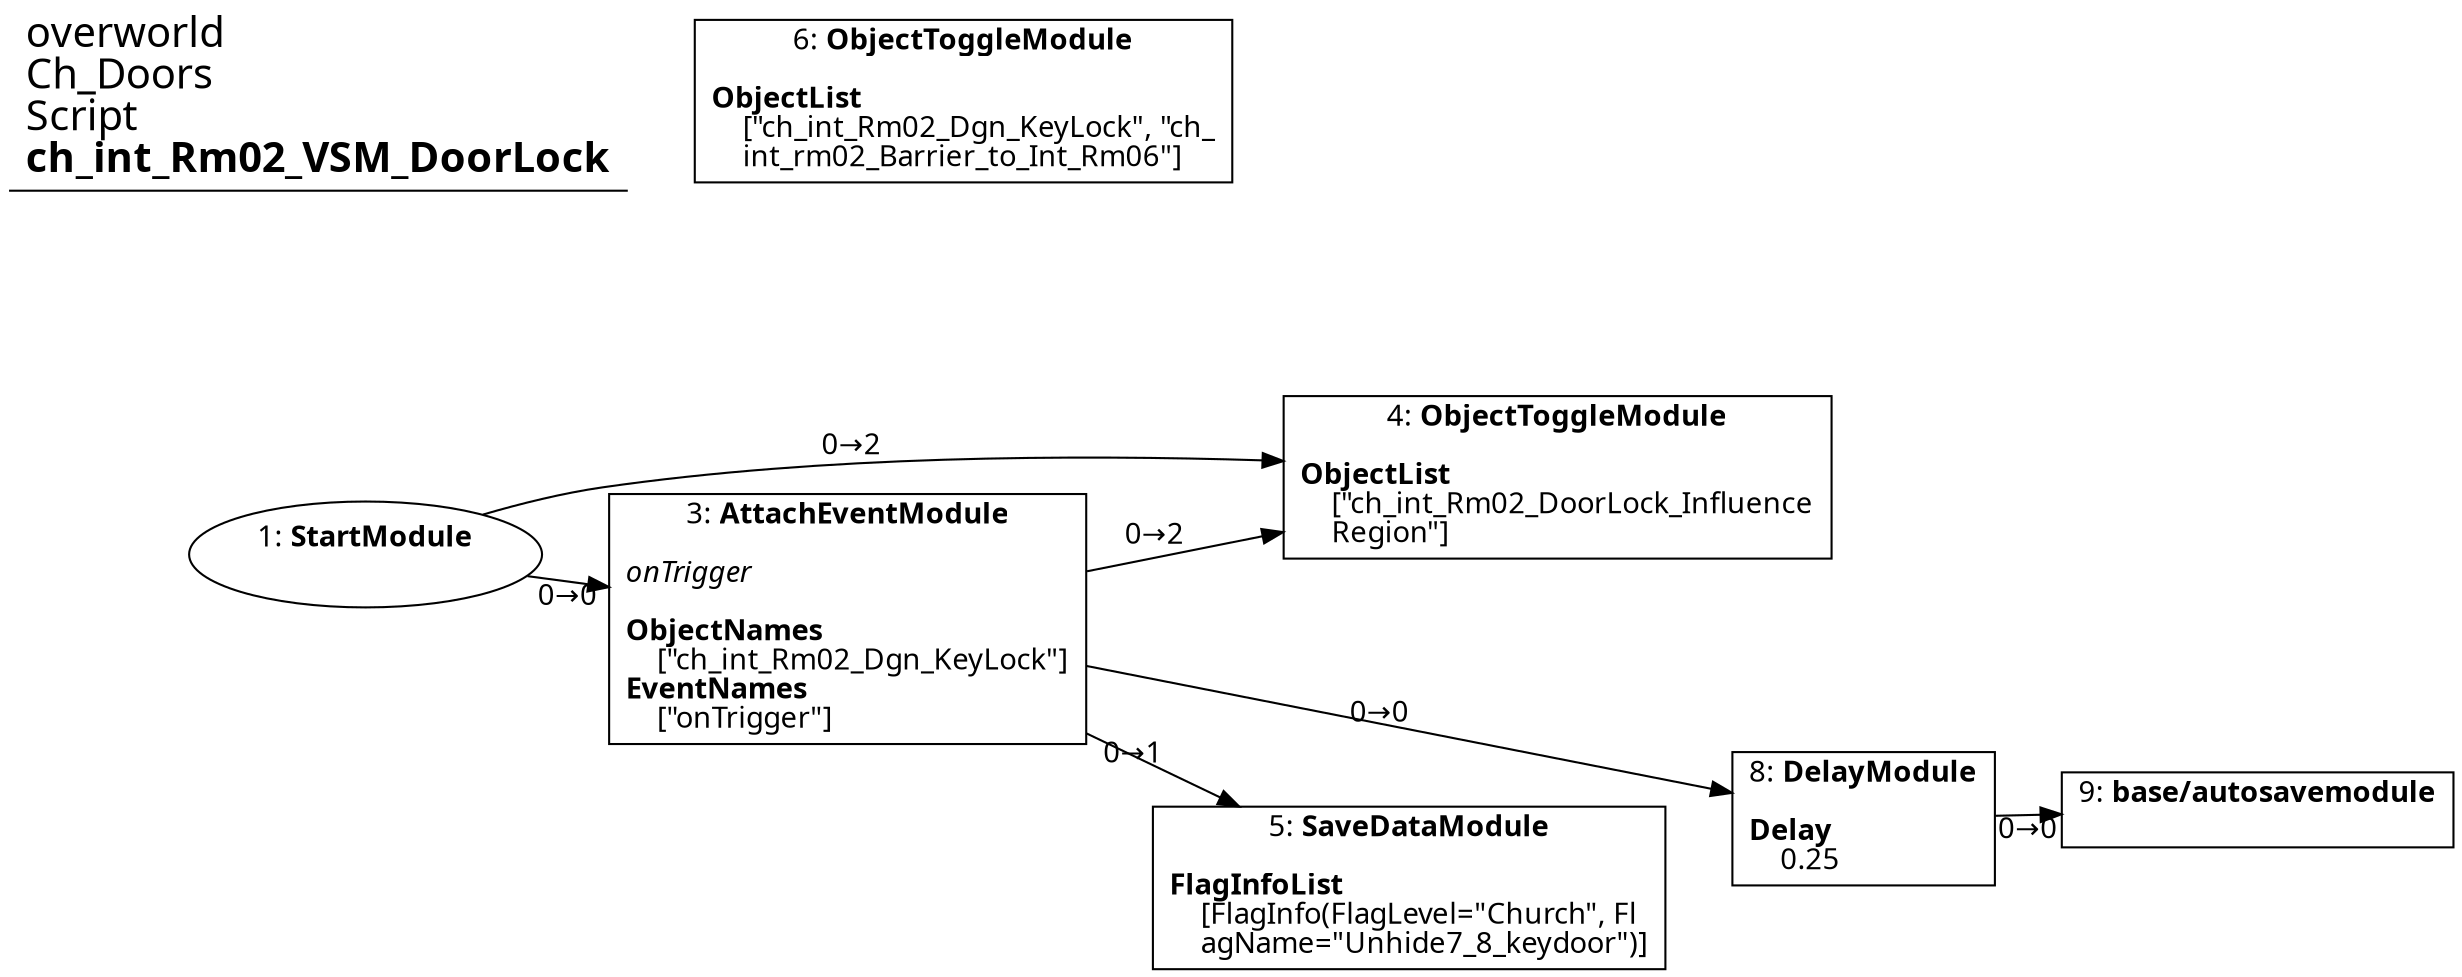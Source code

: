 digraph {
    layout = fdp;
    overlap = prism;
    sep = "+16";
    splines = spline;

    node [ shape = box ];

    graph [ fontname = "Segoe UI" ];
    node [ fontname = "Segoe UI" ];
    edge [ fontname = "Segoe UI" ];

    1 [ label = <1: <b>StartModule</b><br/><br/>> ];
    1 [ shape = oval ]
    1 [ pos = "0.008,-0.277!" ];
    1 -> 3 [ label = "0→0" ];
    1 -> 4 [ label = "0→2" ];

    3 [ label = <3: <b>AttachEventModule</b><br/><br/><i>onTrigger<br align="left"/></i><br align="left"/><b>ObjectNames</b><br align="left"/>    [&quot;ch_int_Rm02_Dgn_KeyLock&quot;]<br align="left"/><b>EventNames</b><br align="left"/>    [&quot;onTrigger&quot;]<br align="left"/>> ];
    3 [ pos = "0.39000002,-0.33600003!" ];
    3 -> 4 [ label = "0→2" ];
    3 -> 5 [ label = "0→1" ];
    3 -> 8 [ label = "0→0" ];

    4 [ label = <4: <b>ObjectToggleModule</b><br/><br/><b>ObjectList</b><br align="left"/>    [&quot;ch_int_Rm02_DoorLock_Influence<br align="left"/>    Region&quot;]<br align="left"/>> ];
    4 [ pos = "0.74,-0.231!" ];

    5 [ label = <5: <b>SaveDataModule</b><br/><br/><b>FlagInfoList</b><br align="left"/>    [FlagInfo(FlagLevel=&quot;Church&quot;, Fl<br align="left"/>    agName=&quot;Unhide7_8_keydoor&quot;)]<br align="left"/>> ];
    5 [ pos = "0.74100006,-0.48400003!" ];

    6 [ label = <6: <b>ObjectToggleModule</b><br/><br/><b>ObjectList</b><br align="left"/>    [&quot;ch_int_Rm02_Dgn_KeyLock&quot;, &quot;ch_<br align="left"/>    int_rm02_Barrier_to_Int_Rm06&quot;]<br align="left"/>> ];
    6 [ pos = "0.254,0.054!" ];

    8 [ label = <8: <b>DelayModule</b><br/><br/><b>Delay</b><br align="left"/>    0.25<br align="left"/>> ];
    8 [ pos = "0.9990001,-0.45200002!" ];
    8 -> 9 [ label = "0→0" ];

    9 [ label = <9: <b>base/autosavemodule</b><br/><br/>> ];
    9 [ pos = "1.146,-0.45200002!" ];

    title [ pos = "0.007,0.055000003!" ];
    title [ shape = underline ];
    title [ label = <<font point-size="20">overworld<br align="left"/>Ch_Doors<br align="left"/>Script<br align="left"/><b>ch_int_Rm02_VSM_DoorLock</b><br align="left"/></font>> ];
}
